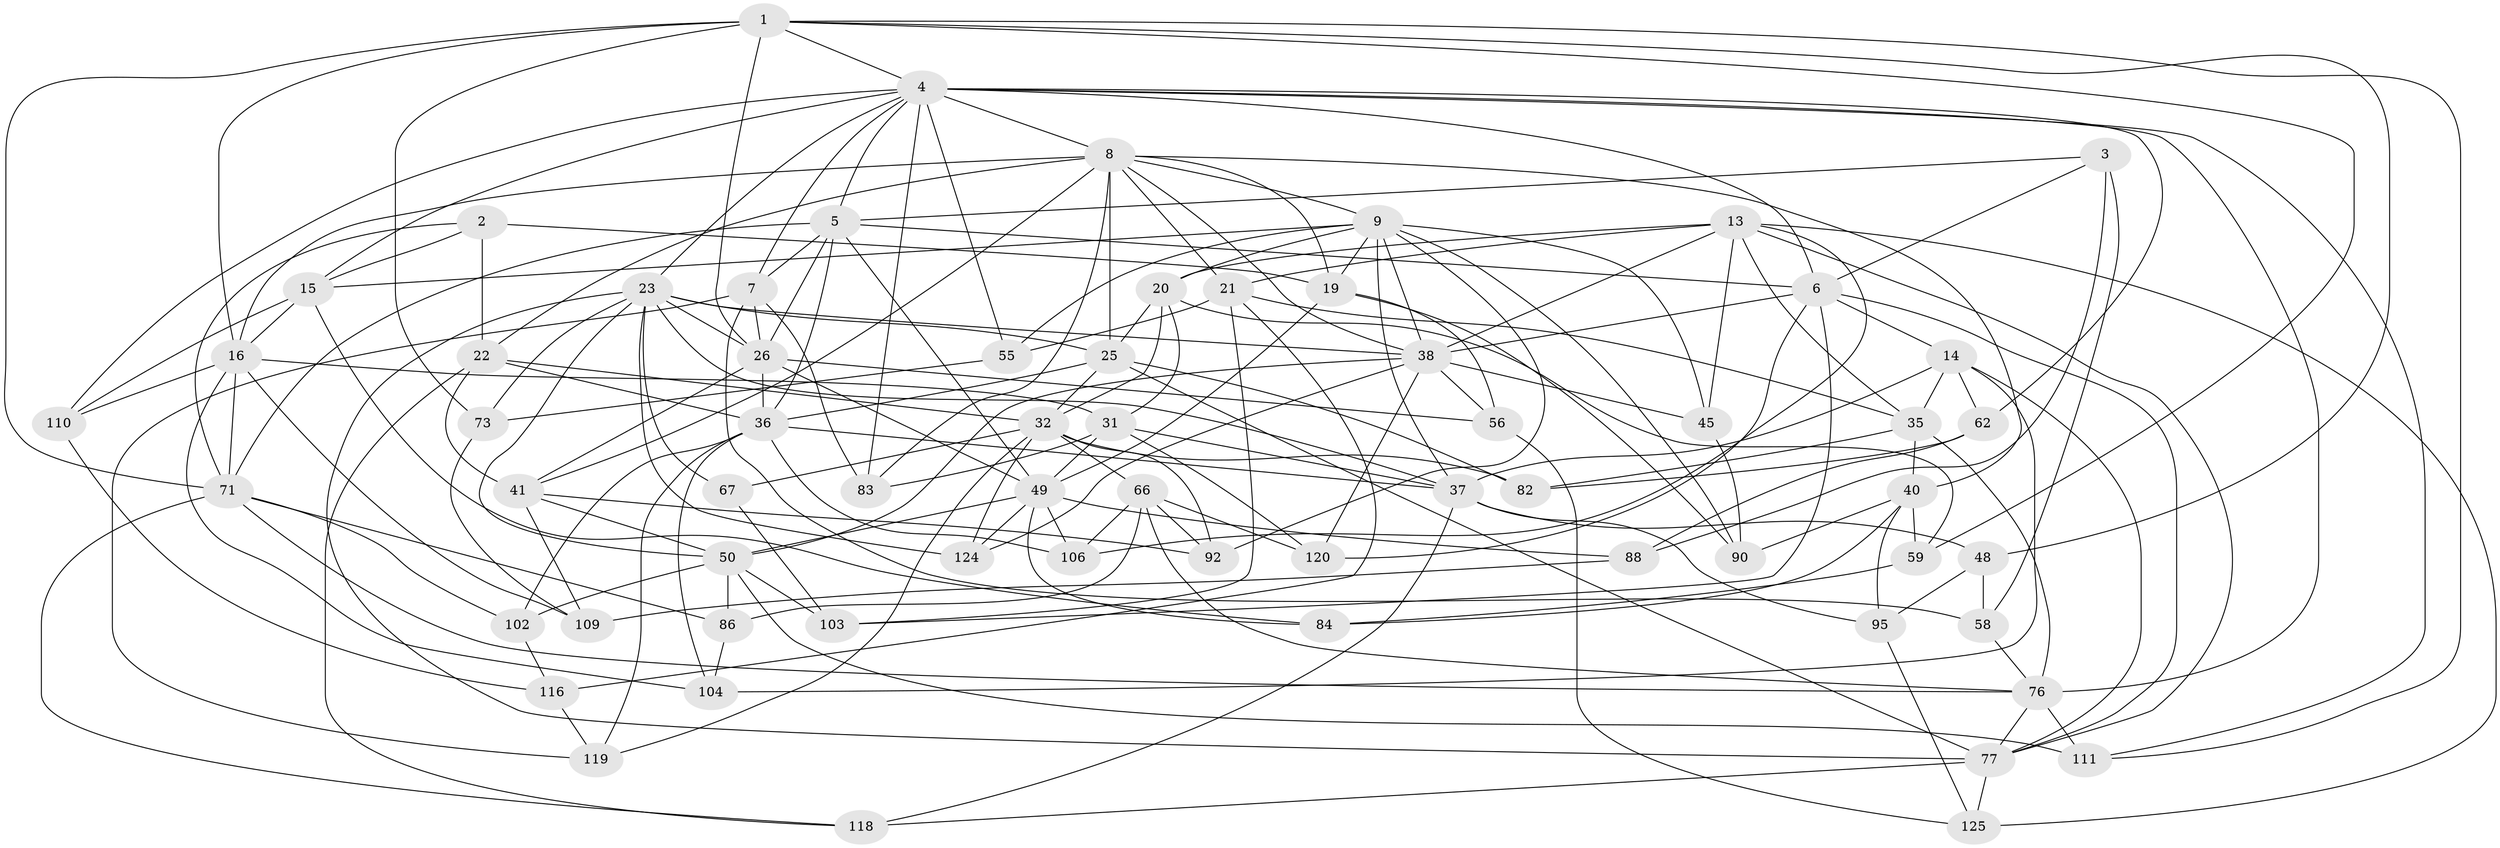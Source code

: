 // original degree distribution, {4: 1.0}
// Generated by graph-tools (version 1.1) at 2025/16/03/09/25 04:16:38]
// undirected, 64 vertices, 187 edges
graph export_dot {
graph [start="1"]
  node [color=gray90,style=filled];
  1 [super="+121+123"];
  2;
  3;
  4 [super="+24+11+29"];
  5 [super="+113+12"];
  6 [super="+63+10"];
  7 [super="+78"];
  8 [super="+18+98+89"];
  9 [super="+17+70"];
  13 [super="+114+69"];
  14 [super="+97"];
  15 [super="+34"];
  16 [super="+30"];
  19 [super="+33"];
  20 [super="+27"];
  21 [super="+72"];
  22 [super="+54"];
  23 [super="+39+100"];
  25 [super="+28+93"];
  26 [super="+108+81"];
  31 [super="+80"];
  32 [super="+60+99"];
  35 [super="+61"];
  36 [super="+47+43"];
  37 [super="+44+101"];
  38 [super="+64+52+105"];
  40 [super="+75"];
  41 [super="+126"];
  45;
  48;
  49 [super="+53+87"];
  50 [super="+65+51"];
  55;
  56;
  58;
  59;
  62;
  66 [super="+127"];
  67;
  71 [super="+115+117"];
  73;
  76 [super="+79"];
  77 [super="+85+96"];
  82;
  83;
  84;
  86;
  88;
  90;
  92;
  95;
  102;
  103;
  104;
  106;
  109;
  110;
  111;
  116;
  118;
  119;
  120;
  124;
  125;
  1 -- 26;
  1 -- 71;
  1 -- 48;
  1 -- 73;
  1 -- 4;
  1 -- 16;
  1 -- 59;
  1 -- 111;
  2 -- 19;
  2 -- 22;
  2 -- 71;
  2 -- 15;
  3 -- 88;
  3 -- 58;
  3 -- 5;
  3 -- 6;
  4 -- 23;
  4 -- 83;
  4 -- 8;
  4 -- 62;
  4 -- 5;
  4 -- 6;
  4 -- 111;
  4 -- 15;
  4 -- 55;
  4 -- 7;
  4 -- 110;
  4 -- 76 [weight=2];
  5 -- 6;
  5 -- 71;
  5 -- 49;
  5 -- 7;
  5 -- 26;
  5 -- 36;
  6 -- 103;
  6 -- 38;
  6 -- 14;
  6 -- 120;
  6 -- 77;
  7 -- 58;
  7 -- 26;
  7 -- 83;
  7 -- 119;
  8 -- 19;
  8 -- 83;
  8 -- 16;
  8 -- 22;
  8 -- 40;
  8 -- 21;
  8 -- 25 [weight=2];
  8 -- 9;
  8 -- 41;
  8 -- 38;
  9 -- 55;
  9 -- 90;
  9 -- 45;
  9 -- 37;
  9 -- 19;
  9 -- 38;
  9 -- 92;
  9 -- 15;
  9 -- 20;
  13 -- 77;
  13 -- 45;
  13 -- 20;
  13 -- 21;
  13 -- 125;
  13 -- 106;
  13 -- 38;
  13 -- 35;
  14 -- 62;
  14 -- 35;
  14 -- 104;
  14 -- 77;
  14 -- 37;
  15 -- 84;
  15 -- 110;
  15 -- 16;
  16 -- 110;
  16 -- 71;
  16 -- 104;
  16 -- 31;
  16 -- 109;
  19 -- 90;
  19 -- 56;
  19 -- 49;
  20 -- 31;
  20 -- 32;
  20 -- 25;
  20 -- 59;
  21 -- 103;
  21 -- 35;
  21 -- 116;
  21 -- 55;
  22 -- 118;
  22 -- 41;
  22 -- 32;
  22 -- 36;
  23 -- 38;
  23 -- 25;
  23 -- 26;
  23 -- 124;
  23 -- 77;
  23 -- 73;
  23 -- 50;
  23 -- 67;
  23 -- 37;
  25 -- 82;
  25 -- 77;
  25 -- 36;
  25 -- 32;
  26 -- 49 [weight=2];
  26 -- 56;
  26 -- 41;
  26 -- 36 [weight=2];
  31 -- 49;
  31 -- 37;
  31 -- 120;
  31 -- 83;
  32 -- 124;
  32 -- 67 [weight=2];
  32 -- 119;
  32 -- 82;
  32 -- 92;
  32 -- 66;
  35 -- 76;
  35 -- 40;
  35 -- 82;
  36 -- 104;
  36 -- 119;
  36 -- 106;
  36 -- 102;
  36 -- 37;
  37 -- 95;
  37 -- 48;
  37 -- 118;
  38 -- 50;
  38 -- 45;
  38 -- 120;
  38 -- 124;
  38 -- 56;
  40 -- 90;
  40 -- 95;
  40 -- 59;
  40 -- 84;
  41 -- 92;
  41 -- 50;
  41 -- 109;
  45 -- 90;
  48 -- 95;
  48 -- 58;
  49 -- 124;
  49 -- 84;
  49 -- 106;
  49 -- 88;
  49 -- 50;
  50 -- 111;
  50 -- 103;
  50 -- 102;
  50 -- 86;
  55 -- 73;
  56 -- 125;
  58 -- 76;
  59 -- 84;
  62 -- 82;
  62 -- 88;
  66 -- 86;
  66 -- 106;
  66 -- 92;
  66 -- 120;
  66 -- 76;
  67 -- 103;
  71 -- 86;
  71 -- 118;
  71 -- 102;
  71 -- 76;
  73 -- 109;
  76 -- 77;
  76 -- 111;
  77 -- 125;
  77 -- 118;
  86 -- 104;
  88 -- 109;
  95 -- 125;
  102 -- 116;
  110 -- 116;
  116 -- 119;
}
